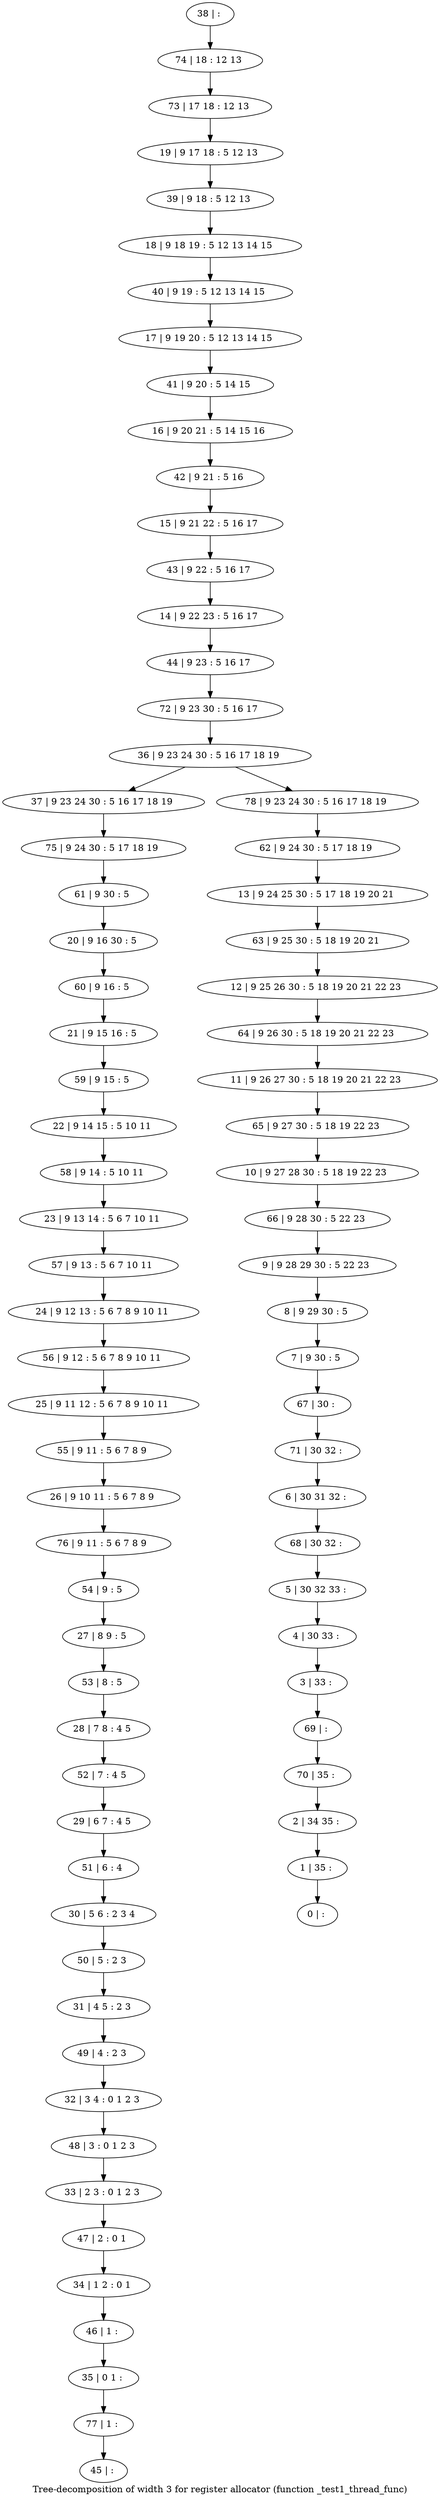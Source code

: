 digraph G {
graph [label="Tree-decomposition of width 3 for register allocator (function _test1_thread_func)"]
0[label="0 | : "];
1[label="1 | 35 : "];
2[label="2 | 34 35 : "];
3[label="3 | 33 : "];
4[label="4 | 30 33 : "];
5[label="5 | 30 32 33 : "];
6[label="6 | 30 31 32 : "];
7[label="7 | 9 30 : 5 "];
8[label="8 | 9 29 30 : 5 "];
9[label="9 | 9 28 29 30 : 5 22 23 "];
10[label="10 | 9 27 28 30 : 5 18 19 22 23 "];
11[label="11 | 9 26 27 30 : 5 18 19 20 21 22 23 "];
12[label="12 | 9 25 26 30 : 5 18 19 20 21 22 23 "];
13[label="13 | 9 24 25 30 : 5 17 18 19 20 21 "];
14[label="14 | 9 22 23 : 5 16 17 "];
15[label="15 | 9 21 22 : 5 16 17 "];
16[label="16 | 9 20 21 : 5 14 15 16 "];
17[label="17 | 9 19 20 : 5 12 13 14 15 "];
18[label="18 | 9 18 19 : 5 12 13 14 15 "];
19[label="19 | 9 17 18 : 5 12 13 "];
20[label="20 | 9 16 30 : 5 "];
21[label="21 | 9 15 16 : 5 "];
22[label="22 | 9 14 15 : 5 10 11 "];
23[label="23 | 9 13 14 : 5 6 7 10 11 "];
24[label="24 | 9 12 13 : 5 6 7 8 9 10 11 "];
25[label="25 | 9 11 12 : 5 6 7 8 9 10 11 "];
26[label="26 | 9 10 11 : 5 6 7 8 9 "];
27[label="27 | 8 9 : 5 "];
28[label="28 | 7 8 : 4 5 "];
29[label="29 | 6 7 : 4 5 "];
30[label="30 | 5 6 : 2 3 4 "];
31[label="31 | 4 5 : 2 3 "];
32[label="32 | 3 4 : 0 1 2 3 "];
33[label="33 | 2 3 : 0 1 2 3 "];
34[label="34 | 1 2 : 0 1 "];
35[label="35 | 0 1 : "];
36[label="36 | 9 23 24 30 : 5 16 17 18 19 "];
37[label="37 | 9 23 24 30 : 5 16 17 18 19 "];
38[label="38 | : "];
39[label="39 | 9 18 : 5 12 13 "];
40[label="40 | 9 19 : 5 12 13 14 15 "];
41[label="41 | 9 20 : 5 14 15 "];
42[label="42 | 9 21 : 5 16 "];
43[label="43 | 9 22 : 5 16 17 "];
44[label="44 | 9 23 : 5 16 17 "];
45[label="45 | : "];
46[label="46 | 1 : "];
47[label="47 | 2 : 0 1 "];
48[label="48 | 3 : 0 1 2 3 "];
49[label="49 | 4 : 2 3 "];
50[label="50 | 5 : 2 3 "];
51[label="51 | 6 : 4 "];
52[label="52 | 7 : 4 5 "];
53[label="53 | 8 : 5 "];
54[label="54 | 9 : 5 "];
55[label="55 | 9 11 : 5 6 7 8 9 "];
56[label="56 | 9 12 : 5 6 7 8 9 10 11 "];
57[label="57 | 9 13 : 5 6 7 10 11 "];
58[label="58 | 9 14 : 5 10 11 "];
59[label="59 | 9 15 : 5 "];
60[label="60 | 9 16 : 5 "];
61[label="61 | 9 30 : 5 "];
62[label="62 | 9 24 30 : 5 17 18 19 "];
63[label="63 | 9 25 30 : 5 18 19 20 21 "];
64[label="64 | 9 26 30 : 5 18 19 20 21 22 23 "];
65[label="65 | 9 27 30 : 5 18 19 22 23 "];
66[label="66 | 9 28 30 : 5 22 23 "];
67[label="67 | 30 : "];
68[label="68 | 30 32 : "];
69[label="69 | : "];
70[label="70 | 35 : "];
71[label="71 | 30 32 : "];
72[label="72 | 9 23 30 : 5 16 17 "];
73[label="73 | 17 18 : 12 13 "];
74[label="74 | 18 : 12 13 "];
75[label="75 | 9 24 30 : 5 17 18 19 "];
76[label="76 | 9 11 : 5 6 7 8 9 "];
77[label="77 | 1 : "];
78[label="78 | 9 23 24 30 : 5 16 17 18 19 "];
46->35 ;
34->46 ;
47->34 ;
33->47 ;
48->33 ;
32->48 ;
49->32 ;
31->49 ;
50->31 ;
30->50 ;
51->30 ;
29->51 ;
52->29 ;
28->52 ;
53->28 ;
27->53 ;
54->27 ;
55->26 ;
25->55 ;
56->25 ;
24->56 ;
57->24 ;
23->57 ;
58->23 ;
22->58 ;
59->22 ;
21->59 ;
60->21 ;
20->60 ;
61->20 ;
75->61 ;
37->75 ;
76->54 ;
26->76 ;
77->45 ;
35->77 ;
38->74 ;
74->73 ;
73->19 ;
19->39 ;
39->18 ;
18->40 ;
40->17 ;
17->41 ;
41->16 ;
16->42 ;
42->15 ;
15->43 ;
43->14 ;
14->44 ;
44->72 ;
72->36 ;
62->13 ;
13->63 ;
63->12 ;
12->64 ;
64->11 ;
11->65 ;
65->10 ;
10->66 ;
66->9 ;
9->8 ;
8->7 ;
7->67 ;
67->71 ;
71->6 ;
6->68 ;
68->5 ;
5->4 ;
4->3 ;
3->69 ;
69->70 ;
70->2 ;
2->1 ;
1->0 ;
78->62 ;
36->37 ;
36->78 ;
}
